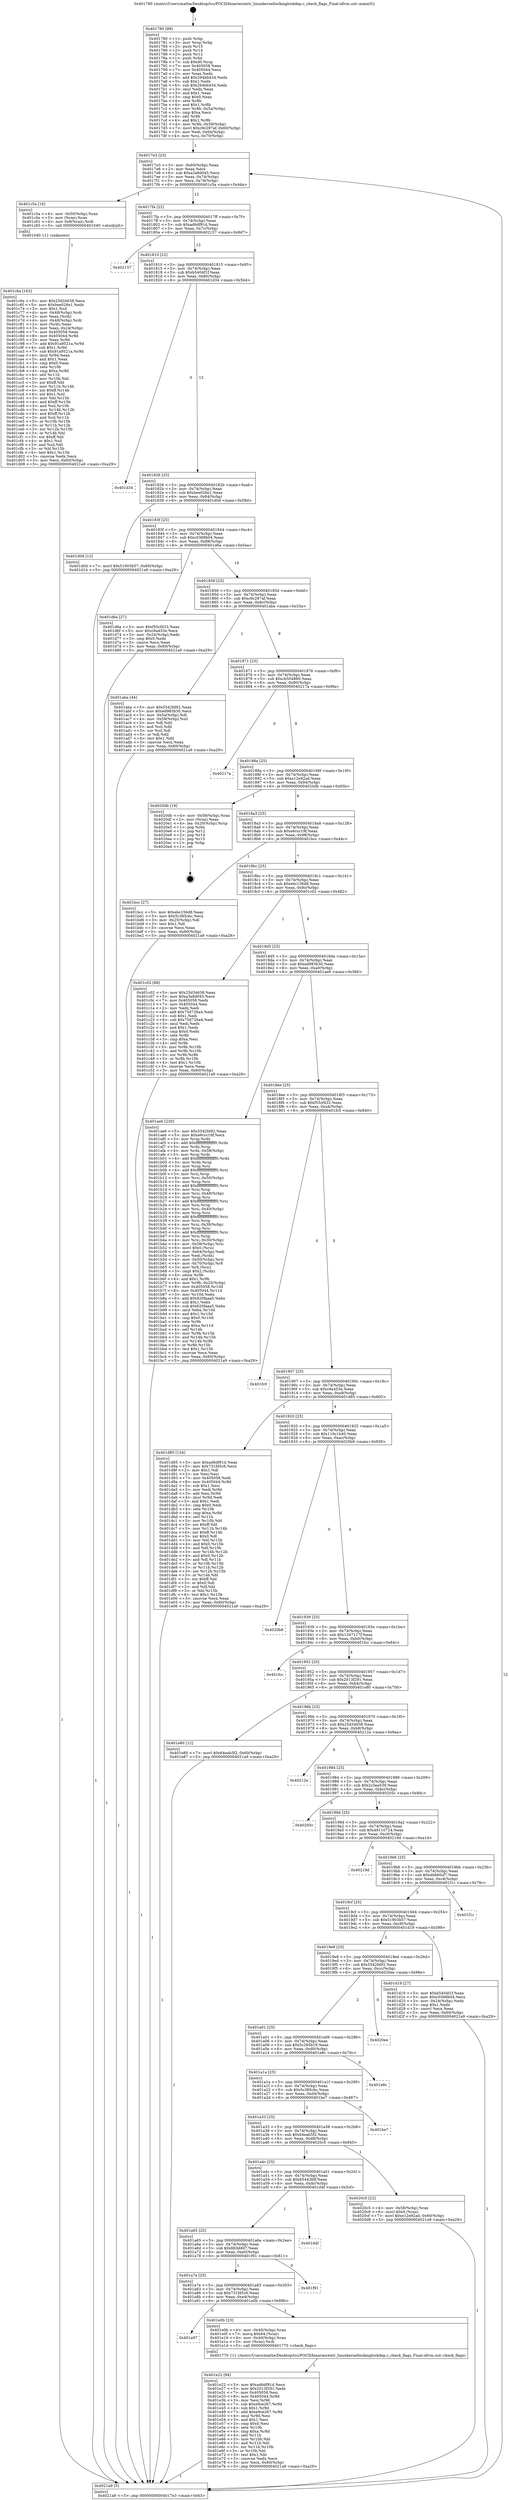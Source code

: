 digraph "0x401780" {
  label = "0x401780 (/mnt/c/Users/mathe/Desktop/tcc/POCII/binaries/extr_linuxkernellockinglockdep.c_check_flags_Final-ollvm.out::main(0))"
  labelloc = "t"
  node[shape=record]

  Entry [label="",width=0.3,height=0.3,shape=circle,fillcolor=black,style=filled]
  "0x4017e3" [label="{
     0x4017e3 [23]\l
     | [instrs]\l
     &nbsp;&nbsp;0x4017e3 \<+3\>: mov -0x60(%rbp),%eax\l
     &nbsp;&nbsp;0x4017e6 \<+2\>: mov %eax,%ecx\l
     &nbsp;&nbsp;0x4017e8 \<+6\>: sub $0xa3a8d045,%ecx\l
     &nbsp;&nbsp;0x4017ee \<+3\>: mov %eax,-0x74(%rbp)\l
     &nbsp;&nbsp;0x4017f1 \<+3\>: mov %ecx,-0x78(%rbp)\l
     &nbsp;&nbsp;0x4017f4 \<+6\>: je 0000000000401c5a \<main+0x4da\>\l
  }"]
  "0x401c5a" [label="{
     0x401c5a [16]\l
     | [instrs]\l
     &nbsp;&nbsp;0x401c5a \<+4\>: mov -0x50(%rbp),%rax\l
     &nbsp;&nbsp;0x401c5e \<+3\>: mov (%rax),%rax\l
     &nbsp;&nbsp;0x401c61 \<+4\>: mov 0x8(%rax),%rdi\l
     &nbsp;&nbsp;0x401c65 \<+5\>: call 0000000000401040 \<atoi@plt\>\l
     | [calls]\l
     &nbsp;&nbsp;0x401040 \{1\} (unknown)\l
  }"]
  "0x4017fa" [label="{
     0x4017fa [22]\l
     | [instrs]\l
     &nbsp;&nbsp;0x4017fa \<+5\>: jmp 00000000004017ff \<main+0x7f\>\l
     &nbsp;&nbsp;0x4017ff \<+3\>: mov -0x74(%rbp),%eax\l
     &nbsp;&nbsp;0x401802 \<+5\>: sub $0xad6df91d,%eax\l
     &nbsp;&nbsp;0x401807 \<+3\>: mov %eax,-0x7c(%rbp)\l
     &nbsp;&nbsp;0x40180a \<+6\>: je 0000000000402157 \<main+0x9d7\>\l
  }"]
  Exit [label="",width=0.3,height=0.3,shape=circle,fillcolor=black,style=filled,peripheries=2]
  "0x402157" [label="{
     0x402157\l
  }", style=dashed]
  "0x401810" [label="{
     0x401810 [22]\l
     | [instrs]\l
     &nbsp;&nbsp;0x401810 \<+5\>: jmp 0000000000401815 \<main+0x95\>\l
     &nbsp;&nbsp;0x401815 \<+3\>: mov -0x74(%rbp),%eax\l
     &nbsp;&nbsp;0x401818 \<+5\>: sub $0xb5404f1f,%eax\l
     &nbsp;&nbsp;0x40181d \<+3\>: mov %eax,-0x80(%rbp)\l
     &nbsp;&nbsp;0x401820 \<+6\>: je 0000000000401d34 \<main+0x5b4\>\l
  }"]
  "0x401e22" [label="{
     0x401e22 [94]\l
     | [instrs]\l
     &nbsp;&nbsp;0x401e22 \<+5\>: mov $0xad6df91d,%ecx\l
     &nbsp;&nbsp;0x401e27 \<+5\>: mov $0x2013f291,%edx\l
     &nbsp;&nbsp;0x401e2c \<+7\>: mov 0x405058,%esi\l
     &nbsp;&nbsp;0x401e33 \<+8\>: mov 0x405044,%r8d\l
     &nbsp;&nbsp;0x401e3b \<+3\>: mov %esi,%r9d\l
     &nbsp;&nbsp;0x401e3e \<+7\>: sub $0xe9ce267,%r9d\l
     &nbsp;&nbsp;0x401e45 \<+4\>: sub $0x1,%r9d\l
     &nbsp;&nbsp;0x401e49 \<+7\>: add $0xe9ce267,%r9d\l
     &nbsp;&nbsp;0x401e50 \<+4\>: imul %r9d,%esi\l
     &nbsp;&nbsp;0x401e54 \<+3\>: and $0x1,%esi\l
     &nbsp;&nbsp;0x401e57 \<+3\>: cmp $0x0,%esi\l
     &nbsp;&nbsp;0x401e5a \<+4\>: sete %r10b\l
     &nbsp;&nbsp;0x401e5e \<+4\>: cmp $0xa,%r8d\l
     &nbsp;&nbsp;0x401e62 \<+4\>: setl %r11b\l
     &nbsp;&nbsp;0x401e66 \<+3\>: mov %r10b,%bl\l
     &nbsp;&nbsp;0x401e69 \<+3\>: and %r11b,%bl\l
     &nbsp;&nbsp;0x401e6c \<+3\>: xor %r11b,%r10b\l
     &nbsp;&nbsp;0x401e6f \<+3\>: or %r10b,%bl\l
     &nbsp;&nbsp;0x401e72 \<+3\>: test $0x1,%bl\l
     &nbsp;&nbsp;0x401e75 \<+3\>: cmovne %edx,%ecx\l
     &nbsp;&nbsp;0x401e78 \<+3\>: mov %ecx,-0x60(%rbp)\l
     &nbsp;&nbsp;0x401e7b \<+5\>: jmp 00000000004021a9 \<main+0xa29\>\l
  }"]
  "0x401d34" [label="{
     0x401d34\l
  }", style=dashed]
  "0x401826" [label="{
     0x401826 [25]\l
     | [instrs]\l
     &nbsp;&nbsp;0x401826 \<+5\>: jmp 000000000040182b \<main+0xab\>\l
     &nbsp;&nbsp;0x40182b \<+3\>: mov -0x74(%rbp),%eax\l
     &nbsp;&nbsp;0x40182e \<+5\>: sub $0xbee026e1,%eax\l
     &nbsp;&nbsp;0x401833 \<+6\>: mov %eax,-0x84(%rbp)\l
     &nbsp;&nbsp;0x401839 \<+6\>: je 0000000000401d0d \<main+0x58d\>\l
  }"]
  "0x401a97" [label="{
     0x401a97\l
  }", style=dashed]
  "0x401d0d" [label="{
     0x401d0d [12]\l
     | [instrs]\l
     &nbsp;&nbsp;0x401d0d \<+7\>: movl $0x51903b57,-0x60(%rbp)\l
     &nbsp;&nbsp;0x401d14 \<+5\>: jmp 00000000004021a9 \<main+0xa29\>\l
  }"]
  "0x40183f" [label="{
     0x40183f [25]\l
     | [instrs]\l
     &nbsp;&nbsp;0x40183f \<+5\>: jmp 0000000000401844 \<main+0xc4\>\l
     &nbsp;&nbsp;0x401844 \<+3\>: mov -0x74(%rbp),%eax\l
     &nbsp;&nbsp;0x401847 \<+5\>: sub $0xc0368b04,%eax\l
     &nbsp;&nbsp;0x40184c \<+6\>: mov %eax,-0x88(%rbp)\l
     &nbsp;&nbsp;0x401852 \<+6\>: je 0000000000401d6a \<main+0x5ea\>\l
  }"]
  "0x401e0b" [label="{
     0x401e0b [23]\l
     | [instrs]\l
     &nbsp;&nbsp;0x401e0b \<+4\>: mov -0x40(%rbp),%rax\l
     &nbsp;&nbsp;0x401e0f \<+7\>: movq $0x64,(%rax)\l
     &nbsp;&nbsp;0x401e16 \<+4\>: mov -0x40(%rbp),%rax\l
     &nbsp;&nbsp;0x401e1a \<+3\>: mov (%rax),%rdi\l
     &nbsp;&nbsp;0x401e1d \<+5\>: call 0000000000401770 \<check_flags\>\l
     | [calls]\l
     &nbsp;&nbsp;0x401770 \{1\} (/mnt/c/Users/mathe/Desktop/tcc/POCII/binaries/extr_linuxkernellockinglockdep.c_check_flags_Final-ollvm.out::check_flags)\l
  }"]
  "0x401d6a" [label="{
     0x401d6a [27]\l
     | [instrs]\l
     &nbsp;&nbsp;0x401d6a \<+5\>: mov $0xf55cf433,%eax\l
     &nbsp;&nbsp;0x401d6f \<+5\>: mov $0xc9a453e,%ecx\l
     &nbsp;&nbsp;0x401d74 \<+3\>: mov -0x24(%rbp),%edx\l
     &nbsp;&nbsp;0x401d77 \<+3\>: cmp $0x0,%edx\l
     &nbsp;&nbsp;0x401d7a \<+3\>: cmove %ecx,%eax\l
     &nbsp;&nbsp;0x401d7d \<+3\>: mov %eax,-0x60(%rbp)\l
     &nbsp;&nbsp;0x401d80 \<+5\>: jmp 00000000004021a9 \<main+0xa29\>\l
  }"]
  "0x401858" [label="{
     0x401858 [25]\l
     | [instrs]\l
     &nbsp;&nbsp;0x401858 \<+5\>: jmp 000000000040185d \<main+0xdd\>\l
     &nbsp;&nbsp;0x40185d \<+3\>: mov -0x74(%rbp),%eax\l
     &nbsp;&nbsp;0x401860 \<+5\>: sub $0xc9c297af,%eax\l
     &nbsp;&nbsp;0x401865 \<+6\>: mov %eax,-0x8c(%rbp)\l
     &nbsp;&nbsp;0x40186b \<+6\>: je 0000000000401aba \<main+0x33a\>\l
  }"]
  "0x401a7e" [label="{
     0x401a7e [25]\l
     | [instrs]\l
     &nbsp;&nbsp;0x401a7e \<+5\>: jmp 0000000000401a83 \<main+0x303\>\l
     &nbsp;&nbsp;0x401a83 \<+3\>: mov -0x74(%rbp),%eax\l
     &nbsp;&nbsp;0x401a86 \<+5\>: sub $0x731fd5c6,%eax\l
     &nbsp;&nbsp;0x401a8b \<+6\>: mov %eax,-0xe4(%rbp)\l
     &nbsp;&nbsp;0x401a91 \<+6\>: je 0000000000401e0b \<main+0x68b\>\l
  }"]
  "0x401aba" [label="{
     0x401aba [44]\l
     | [instrs]\l
     &nbsp;&nbsp;0x401aba \<+5\>: mov $0x5542fd92,%eax\l
     &nbsp;&nbsp;0x401abf \<+5\>: mov $0xed983b30,%ecx\l
     &nbsp;&nbsp;0x401ac4 \<+3\>: mov -0x5a(%rbp),%dl\l
     &nbsp;&nbsp;0x401ac7 \<+4\>: mov -0x59(%rbp),%sil\l
     &nbsp;&nbsp;0x401acb \<+3\>: mov %dl,%dil\l
     &nbsp;&nbsp;0x401ace \<+3\>: and %sil,%dil\l
     &nbsp;&nbsp;0x401ad1 \<+3\>: xor %sil,%dl\l
     &nbsp;&nbsp;0x401ad4 \<+3\>: or %dl,%dil\l
     &nbsp;&nbsp;0x401ad7 \<+4\>: test $0x1,%dil\l
     &nbsp;&nbsp;0x401adb \<+3\>: cmovne %ecx,%eax\l
     &nbsp;&nbsp;0x401ade \<+3\>: mov %eax,-0x60(%rbp)\l
     &nbsp;&nbsp;0x401ae1 \<+5\>: jmp 00000000004021a9 \<main+0xa29\>\l
  }"]
  "0x401871" [label="{
     0x401871 [25]\l
     | [instrs]\l
     &nbsp;&nbsp;0x401871 \<+5\>: jmp 0000000000401876 \<main+0xf6\>\l
     &nbsp;&nbsp;0x401876 \<+3\>: mov -0x74(%rbp),%eax\l
     &nbsp;&nbsp;0x401879 \<+5\>: sub $0xcb504860,%eax\l
     &nbsp;&nbsp;0x40187e \<+6\>: mov %eax,-0x90(%rbp)\l
     &nbsp;&nbsp;0x401884 \<+6\>: je 000000000040217a \<main+0x9fa\>\l
  }"]
  "0x4021a9" [label="{
     0x4021a9 [5]\l
     | [instrs]\l
     &nbsp;&nbsp;0x4021a9 \<+5\>: jmp 00000000004017e3 \<main+0x63\>\l
  }"]
  "0x401780" [label="{
     0x401780 [99]\l
     | [instrs]\l
     &nbsp;&nbsp;0x401780 \<+1\>: push %rbp\l
     &nbsp;&nbsp;0x401781 \<+3\>: mov %rsp,%rbp\l
     &nbsp;&nbsp;0x401784 \<+2\>: push %r15\l
     &nbsp;&nbsp;0x401786 \<+2\>: push %r14\l
     &nbsp;&nbsp;0x401788 \<+2\>: push %r12\l
     &nbsp;&nbsp;0x40178a \<+1\>: push %rbx\l
     &nbsp;&nbsp;0x40178b \<+7\>: sub $0xd0,%rsp\l
     &nbsp;&nbsp;0x401792 \<+7\>: mov 0x405058,%eax\l
     &nbsp;&nbsp;0x401799 \<+7\>: mov 0x405044,%ecx\l
     &nbsp;&nbsp;0x4017a0 \<+2\>: mov %eax,%edx\l
     &nbsp;&nbsp;0x4017a2 \<+6\>: add $0x294bb434,%edx\l
     &nbsp;&nbsp;0x4017a8 \<+3\>: sub $0x1,%edx\l
     &nbsp;&nbsp;0x4017ab \<+6\>: sub $0x294bb434,%edx\l
     &nbsp;&nbsp;0x4017b1 \<+3\>: imul %edx,%eax\l
     &nbsp;&nbsp;0x4017b4 \<+3\>: and $0x1,%eax\l
     &nbsp;&nbsp;0x4017b7 \<+3\>: cmp $0x0,%eax\l
     &nbsp;&nbsp;0x4017ba \<+4\>: sete %r8b\l
     &nbsp;&nbsp;0x4017be \<+4\>: and $0x1,%r8b\l
     &nbsp;&nbsp;0x4017c2 \<+4\>: mov %r8b,-0x5a(%rbp)\l
     &nbsp;&nbsp;0x4017c6 \<+3\>: cmp $0xa,%ecx\l
     &nbsp;&nbsp;0x4017c9 \<+4\>: setl %r8b\l
     &nbsp;&nbsp;0x4017cd \<+4\>: and $0x1,%r8b\l
     &nbsp;&nbsp;0x4017d1 \<+4\>: mov %r8b,-0x59(%rbp)\l
     &nbsp;&nbsp;0x4017d5 \<+7\>: movl $0xc9c297af,-0x60(%rbp)\l
     &nbsp;&nbsp;0x4017dc \<+3\>: mov %edi,-0x64(%rbp)\l
     &nbsp;&nbsp;0x4017df \<+4\>: mov %rsi,-0x70(%rbp)\l
  }"]
  "0x401f91" [label="{
     0x401f91\l
  }", style=dashed]
  "0x40217a" [label="{
     0x40217a\l
  }", style=dashed]
  "0x40188a" [label="{
     0x40188a [25]\l
     | [instrs]\l
     &nbsp;&nbsp;0x40188a \<+5\>: jmp 000000000040188f \<main+0x10f\>\l
     &nbsp;&nbsp;0x40188f \<+3\>: mov -0x74(%rbp),%eax\l
     &nbsp;&nbsp;0x401892 \<+5\>: sub $0xe12e92ad,%eax\l
     &nbsp;&nbsp;0x401897 \<+6\>: mov %eax,-0x94(%rbp)\l
     &nbsp;&nbsp;0x40189d \<+6\>: je 00000000004020db \<main+0x95b\>\l
  }"]
  "0x401a65" [label="{
     0x401a65 [25]\l
     | [instrs]\l
     &nbsp;&nbsp;0x401a65 \<+5\>: jmp 0000000000401a6a \<main+0x2ea\>\l
     &nbsp;&nbsp;0x401a6a \<+3\>: mov -0x74(%rbp),%eax\l
     &nbsp;&nbsp;0x401a6d \<+5\>: sub $0x6fcbbfd7,%eax\l
     &nbsp;&nbsp;0x401a72 \<+6\>: mov %eax,-0xe0(%rbp)\l
     &nbsp;&nbsp;0x401a78 \<+6\>: je 0000000000401f91 \<main+0x811\>\l
  }"]
  "0x4020db" [label="{
     0x4020db [19]\l
     | [instrs]\l
     &nbsp;&nbsp;0x4020db \<+4\>: mov -0x58(%rbp),%rax\l
     &nbsp;&nbsp;0x4020df \<+2\>: mov (%rax),%eax\l
     &nbsp;&nbsp;0x4020e1 \<+4\>: lea -0x20(%rbp),%rsp\l
     &nbsp;&nbsp;0x4020e5 \<+1\>: pop %rbx\l
     &nbsp;&nbsp;0x4020e6 \<+2\>: pop %r12\l
     &nbsp;&nbsp;0x4020e8 \<+2\>: pop %r14\l
     &nbsp;&nbsp;0x4020ea \<+2\>: pop %r15\l
     &nbsp;&nbsp;0x4020ec \<+1\>: pop %rbp\l
     &nbsp;&nbsp;0x4020ed \<+1\>: ret\l
  }"]
  "0x4018a3" [label="{
     0x4018a3 [25]\l
     | [instrs]\l
     &nbsp;&nbsp;0x4018a3 \<+5\>: jmp 00000000004018a8 \<main+0x128\>\l
     &nbsp;&nbsp;0x4018a8 \<+3\>: mov -0x74(%rbp),%eax\l
     &nbsp;&nbsp;0x4018ab \<+5\>: sub $0xe6ccc19f,%eax\l
     &nbsp;&nbsp;0x4018b0 \<+6\>: mov %eax,-0x98(%rbp)\l
     &nbsp;&nbsp;0x4018b6 \<+6\>: je 0000000000401bcc \<main+0x44c\>\l
  }"]
  "0x401d4f" [label="{
     0x401d4f\l
  }", style=dashed]
  "0x401bcc" [label="{
     0x401bcc [27]\l
     | [instrs]\l
     &nbsp;&nbsp;0x401bcc \<+5\>: mov $0xebc156d8,%eax\l
     &nbsp;&nbsp;0x401bd1 \<+5\>: mov $0x5c385cbc,%ecx\l
     &nbsp;&nbsp;0x401bd6 \<+3\>: mov -0x25(%rbp),%dl\l
     &nbsp;&nbsp;0x401bd9 \<+3\>: test $0x1,%dl\l
     &nbsp;&nbsp;0x401bdc \<+3\>: cmovne %ecx,%eax\l
     &nbsp;&nbsp;0x401bdf \<+3\>: mov %eax,-0x60(%rbp)\l
     &nbsp;&nbsp;0x401be2 \<+5\>: jmp 00000000004021a9 \<main+0xa29\>\l
  }"]
  "0x4018bc" [label="{
     0x4018bc [25]\l
     | [instrs]\l
     &nbsp;&nbsp;0x4018bc \<+5\>: jmp 00000000004018c1 \<main+0x141\>\l
     &nbsp;&nbsp;0x4018c1 \<+3\>: mov -0x74(%rbp),%eax\l
     &nbsp;&nbsp;0x4018c4 \<+5\>: sub $0xebc156d8,%eax\l
     &nbsp;&nbsp;0x4018c9 \<+6\>: mov %eax,-0x9c(%rbp)\l
     &nbsp;&nbsp;0x4018cf \<+6\>: je 0000000000401c02 \<main+0x482\>\l
  }"]
  "0x401a4c" [label="{
     0x401a4c [25]\l
     | [instrs]\l
     &nbsp;&nbsp;0x401a4c \<+5\>: jmp 0000000000401a51 \<main+0x2d1\>\l
     &nbsp;&nbsp;0x401a51 \<+3\>: mov -0x74(%rbp),%eax\l
     &nbsp;&nbsp;0x401a54 \<+5\>: sub $0x65443fdf,%eax\l
     &nbsp;&nbsp;0x401a59 \<+6\>: mov %eax,-0xdc(%rbp)\l
     &nbsp;&nbsp;0x401a5f \<+6\>: je 0000000000401d4f \<main+0x5cf\>\l
  }"]
  "0x401c02" [label="{
     0x401c02 [88]\l
     | [instrs]\l
     &nbsp;&nbsp;0x401c02 \<+5\>: mov $0x25d34638,%eax\l
     &nbsp;&nbsp;0x401c07 \<+5\>: mov $0xa3a8d045,%ecx\l
     &nbsp;&nbsp;0x401c0c \<+7\>: mov 0x405058,%edx\l
     &nbsp;&nbsp;0x401c13 \<+7\>: mov 0x405044,%esi\l
     &nbsp;&nbsp;0x401c1a \<+2\>: mov %edx,%edi\l
     &nbsp;&nbsp;0x401c1c \<+6\>: add $0x75d726a4,%edi\l
     &nbsp;&nbsp;0x401c22 \<+3\>: sub $0x1,%edi\l
     &nbsp;&nbsp;0x401c25 \<+6\>: sub $0x75d726a4,%edi\l
     &nbsp;&nbsp;0x401c2b \<+3\>: imul %edi,%edx\l
     &nbsp;&nbsp;0x401c2e \<+3\>: and $0x1,%edx\l
     &nbsp;&nbsp;0x401c31 \<+3\>: cmp $0x0,%edx\l
     &nbsp;&nbsp;0x401c34 \<+4\>: sete %r8b\l
     &nbsp;&nbsp;0x401c38 \<+3\>: cmp $0xa,%esi\l
     &nbsp;&nbsp;0x401c3b \<+4\>: setl %r9b\l
     &nbsp;&nbsp;0x401c3f \<+3\>: mov %r8b,%r10b\l
     &nbsp;&nbsp;0x401c42 \<+3\>: and %r9b,%r10b\l
     &nbsp;&nbsp;0x401c45 \<+3\>: xor %r9b,%r8b\l
     &nbsp;&nbsp;0x401c48 \<+3\>: or %r8b,%r10b\l
     &nbsp;&nbsp;0x401c4b \<+4\>: test $0x1,%r10b\l
     &nbsp;&nbsp;0x401c4f \<+3\>: cmovne %ecx,%eax\l
     &nbsp;&nbsp;0x401c52 \<+3\>: mov %eax,-0x60(%rbp)\l
     &nbsp;&nbsp;0x401c55 \<+5\>: jmp 00000000004021a9 \<main+0xa29\>\l
  }"]
  "0x4018d5" [label="{
     0x4018d5 [25]\l
     | [instrs]\l
     &nbsp;&nbsp;0x4018d5 \<+5\>: jmp 00000000004018da \<main+0x15a\>\l
     &nbsp;&nbsp;0x4018da \<+3\>: mov -0x74(%rbp),%eax\l
     &nbsp;&nbsp;0x4018dd \<+5\>: sub $0xed983b30,%eax\l
     &nbsp;&nbsp;0x4018e2 \<+6\>: mov %eax,-0xa0(%rbp)\l
     &nbsp;&nbsp;0x4018e8 \<+6\>: je 0000000000401ae6 \<main+0x366\>\l
  }"]
  "0x4020c5" [label="{
     0x4020c5 [22]\l
     | [instrs]\l
     &nbsp;&nbsp;0x4020c5 \<+4\>: mov -0x58(%rbp),%rax\l
     &nbsp;&nbsp;0x4020c9 \<+6\>: movl $0x0,(%rax)\l
     &nbsp;&nbsp;0x4020cf \<+7\>: movl $0xe12e92ad,-0x60(%rbp)\l
     &nbsp;&nbsp;0x4020d6 \<+5\>: jmp 00000000004021a9 \<main+0xa29\>\l
  }"]
  "0x401ae6" [label="{
     0x401ae6 [230]\l
     | [instrs]\l
     &nbsp;&nbsp;0x401ae6 \<+5\>: mov $0x5542fd92,%eax\l
     &nbsp;&nbsp;0x401aeb \<+5\>: mov $0xe6ccc19f,%ecx\l
     &nbsp;&nbsp;0x401af0 \<+3\>: mov %rsp,%rdx\l
     &nbsp;&nbsp;0x401af3 \<+4\>: add $0xfffffffffffffff0,%rdx\l
     &nbsp;&nbsp;0x401af7 \<+3\>: mov %rdx,%rsp\l
     &nbsp;&nbsp;0x401afa \<+4\>: mov %rdx,-0x58(%rbp)\l
     &nbsp;&nbsp;0x401afe \<+3\>: mov %rsp,%rdx\l
     &nbsp;&nbsp;0x401b01 \<+4\>: add $0xfffffffffffffff0,%rdx\l
     &nbsp;&nbsp;0x401b05 \<+3\>: mov %rdx,%rsp\l
     &nbsp;&nbsp;0x401b08 \<+3\>: mov %rsp,%rsi\l
     &nbsp;&nbsp;0x401b0b \<+4\>: add $0xfffffffffffffff0,%rsi\l
     &nbsp;&nbsp;0x401b0f \<+3\>: mov %rsi,%rsp\l
     &nbsp;&nbsp;0x401b12 \<+4\>: mov %rsi,-0x50(%rbp)\l
     &nbsp;&nbsp;0x401b16 \<+3\>: mov %rsp,%rsi\l
     &nbsp;&nbsp;0x401b19 \<+4\>: add $0xfffffffffffffff0,%rsi\l
     &nbsp;&nbsp;0x401b1d \<+3\>: mov %rsi,%rsp\l
     &nbsp;&nbsp;0x401b20 \<+4\>: mov %rsi,-0x48(%rbp)\l
     &nbsp;&nbsp;0x401b24 \<+3\>: mov %rsp,%rsi\l
     &nbsp;&nbsp;0x401b27 \<+4\>: add $0xfffffffffffffff0,%rsi\l
     &nbsp;&nbsp;0x401b2b \<+3\>: mov %rsi,%rsp\l
     &nbsp;&nbsp;0x401b2e \<+4\>: mov %rsi,-0x40(%rbp)\l
     &nbsp;&nbsp;0x401b32 \<+3\>: mov %rsp,%rsi\l
     &nbsp;&nbsp;0x401b35 \<+4\>: add $0xfffffffffffffff0,%rsi\l
     &nbsp;&nbsp;0x401b39 \<+3\>: mov %rsi,%rsp\l
     &nbsp;&nbsp;0x401b3c \<+4\>: mov %rsi,-0x38(%rbp)\l
     &nbsp;&nbsp;0x401b40 \<+3\>: mov %rsp,%rsi\l
     &nbsp;&nbsp;0x401b43 \<+4\>: add $0xfffffffffffffff0,%rsi\l
     &nbsp;&nbsp;0x401b47 \<+3\>: mov %rsi,%rsp\l
     &nbsp;&nbsp;0x401b4a \<+4\>: mov %rsi,-0x30(%rbp)\l
     &nbsp;&nbsp;0x401b4e \<+4\>: mov -0x58(%rbp),%rsi\l
     &nbsp;&nbsp;0x401b52 \<+6\>: movl $0x0,(%rsi)\l
     &nbsp;&nbsp;0x401b58 \<+3\>: mov -0x64(%rbp),%edi\l
     &nbsp;&nbsp;0x401b5b \<+2\>: mov %edi,(%rdx)\l
     &nbsp;&nbsp;0x401b5d \<+4\>: mov -0x50(%rbp),%rsi\l
     &nbsp;&nbsp;0x401b61 \<+4\>: mov -0x70(%rbp),%r8\l
     &nbsp;&nbsp;0x401b65 \<+3\>: mov %r8,(%rsi)\l
     &nbsp;&nbsp;0x401b68 \<+3\>: cmpl $0x2,(%rdx)\l
     &nbsp;&nbsp;0x401b6b \<+4\>: setne %r9b\l
     &nbsp;&nbsp;0x401b6f \<+4\>: and $0x1,%r9b\l
     &nbsp;&nbsp;0x401b73 \<+4\>: mov %r9b,-0x25(%rbp)\l
     &nbsp;&nbsp;0x401b77 \<+8\>: mov 0x405058,%r10d\l
     &nbsp;&nbsp;0x401b7f \<+8\>: mov 0x405044,%r11d\l
     &nbsp;&nbsp;0x401b87 \<+3\>: mov %r10d,%ebx\l
     &nbsp;&nbsp;0x401b8a \<+6\>: add $0x620faaa5,%ebx\l
     &nbsp;&nbsp;0x401b90 \<+3\>: sub $0x1,%ebx\l
     &nbsp;&nbsp;0x401b93 \<+6\>: sub $0x620faaa5,%ebx\l
     &nbsp;&nbsp;0x401b99 \<+4\>: imul %ebx,%r10d\l
     &nbsp;&nbsp;0x401b9d \<+4\>: and $0x1,%r10d\l
     &nbsp;&nbsp;0x401ba1 \<+4\>: cmp $0x0,%r10d\l
     &nbsp;&nbsp;0x401ba5 \<+4\>: sete %r9b\l
     &nbsp;&nbsp;0x401ba9 \<+4\>: cmp $0xa,%r11d\l
     &nbsp;&nbsp;0x401bad \<+4\>: setl %r14b\l
     &nbsp;&nbsp;0x401bb1 \<+3\>: mov %r9b,%r15b\l
     &nbsp;&nbsp;0x401bb4 \<+3\>: and %r14b,%r15b\l
     &nbsp;&nbsp;0x401bb7 \<+3\>: xor %r14b,%r9b\l
     &nbsp;&nbsp;0x401bba \<+3\>: or %r9b,%r15b\l
     &nbsp;&nbsp;0x401bbd \<+4\>: test $0x1,%r15b\l
     &nbsp;&nbsp;0x401bc1 \<+3\>: cmovne %ecx,%eax\l
     &nbsp;&nbsp;0x401bc4 \<+3\>: mov %eax,-0x60(%rbp)\l
     &nbsp;&nbsp;0x401bc7 \<+5\>: jmp 00000000004021a9 \<main+0xa29\>\l
  }"]
  "0x4018ee" [label="{
     0x4018ee [25]\l
     | [instrs]\l
     &nbsp;&nbsp;0x4018ee \<+5\>: jmp 00000000004018f3 \<main+0x173\>\l
     &nbsp;&nbsp;0x4018f3 \<+3\>: mov -0x74(%rbp),%eax\l
     &nbsp;&nbsp;0x4018f6 \<+5\>: sub $0xf55cf433,%eax\l
     &nbsp;&nbsp;0x4018fb \<+6\>: mov %eax,-0xa4(%rbp)\l
     &nbsp;&nbsp;0x401901 \<+6\>: je 0000000000401fc0 \<main+0x840\>\l
  }"]
  "0x401c6a" [label="{
     0x401c6a [163]\l
     | [instrs]\l
     &nbsp;&nbsp;0x401c6a \<+5\>: mov $0x25d34638,%ecx\l
     &nbsp;&nbsp;0x401c6f \<+5\>: mov $0xbee026e1,%edx\l
     &nbsp;&nbsp;0x401c74 \<+3\>: mov $0x1,%sil\l
     &nbsp;&nbsp;0x401c77 \<+4\>: mov -0x48(%rbp),%rdi\l
     &nbsp;&nbsp;0x401c7b \<+2\>: mov %eax,(%rdi)\l
     &nbsp;&nbsp;0x401c7d \<+4\>: mov -0x48(%rbp),%rdi\l
     &nbsp;&nbsp;0x401c81 \<+2\>: mov (%rdi),%eax\l
     &nbsp;&nbsp;0x401c83 \<+3\>: mov %eax,-0x24(%rbp)\l
     &nbsp;&nbsp;0x401c86 \<+7\>: mov 0x405058,%eax\l
     &nbsp;&nbsp;0x401c8d \<+8\>: mov 0x405044,%r8d\l
     &nbsp;&nbsp;0x401c95 \<+3\>: mov %eax,%r9d\l
     &nbsp;&nbsp;0x401c98 \<+7\>: add $0x91a9521a,%r9d\l
     &nbsp;&nbsp;0x401c9f \<+4\>: sub $0x1,%r9d\l
     &nbsp;&nbsp;0x401ca3 \<+7\>: sub $0x91a9521a,%r9d\l
     &nbsp;&nbsp;0x401caa \<+4\>: imul %r9d,%eax\l
     &nbsp;&nbsp;0x401cae \<+3\>: and $0x1,%eax\l
     &nbsp;&nbsp;0x401cb1 \<+3\>: cmp $0x0,%eax\l
     &nbsp;&nbsp;0x401cb4 \<+4\>: sete %r10b\l
     &nbsp;&nbsp;0x401cb8 \<+4\>: cmp $0xa,%r8d\l
     &nbsp;&nbsp;0x401cbc \<+4\>: setl %r11b\l
     &nbsp;&nbsp;0x401cc0 \<+3\>: mov %r10b,%bl\l
     &nbsp;&nbsp;0x401cc3 \<+3\>: xor $0xff,%bl\l
     &nbsp;&nbsp;0x401cc6 \<+3\>: mov %r11b,%r14b\l
     &nbsp;&nbsp;0x401cc9 \<+4\>: xor $0xff,%r14b\l
     &nbsp;&nbsp;0x401ccd \<+4\>: xor $0x1,%sil\l
     &nbsp;&nbsp;0x401cd1 \<+3\>: mov %bl,%r15b\l
     &nbsp;&nbsp;0x401cd4 \<+4\>: and $0xff,%r15b\l
     &nbsp;&nbsp;0x401cd8 \<+3\>: and %sil,%r10b\l
     &nbsp;&nbsp;0x401cdb \<+3\>: mov %r14b,%r12b\l
     &nbsp;&nbsp;0x401cde \<+4\>: and $0xff,%r12b\l
     &nbsp;&nbsp;0x401ce2 \<+3\>: and %sil,%r11b\l
     &nbsp;&nbsp;0x401ce5 \<+3\>: or %r10b,%r15b\l
     &nbsp;&nbsp;0x401ce8 \<+3\>: or %r11b,%r12b\l
     &nbsp;&nbsp;0x401ceb \<+3\>: xor %r12b,%r15b\l
     &nbsp;&nbsp;0x401cee \<+3\>: or %r14b,%bl\l
     &nbsp;&nbsp;0x401cf1 \<+3\>: xor $0xff,%bl\l
     &nbsp;&nbsp;0x401cf4 \<+4\>: or $0x1,%sil\l
     &nbsp;&nbsp;0x401cf8 \<+3\>: and %sil,%bl\l
     &nbsp;&nbsp;0x401cfb \<+3\>: or %bl,%r15b\l
     &nbsp;&nbsp;0x401cfe \<+4\>: test $0x1,%r15b\l
     &nbsp;&nbsp;0x401d02 \<+3\>: cmovne %edx,%ecx\l
     &nbsp;&nbsp;0x401d05 \<+3\>: mov %ecx,-0x60(%rbp)\l
     &nbsp;&nbsp;0x401d08 \<+5\>: jmp 00000000004021a9 \<main+0xa29\>\l
  }"]
  "0x401a33" [label="{
     0x401a33 [25]\l
     | [instrs]\l
     &nbsp;&nbsp;0x401a33 \<+5\>: jmp 0000000000401a38 \<main+0x2b8\>\l
     &nbsp;&nbsp;0x401a38 \<+3\>: mov -0x74(%rbp),%eax\l
     &nbsp;&nbsp;0x401a3b \<+5\>: sub $0x64eab5f2,%eax\l
     &nbsp;&nbsp;0x401a40 \<+6\>: mov %eax,-0xd8(%rbp)\l
     &nbsp;&nbsp;0x401a46 \<+6\>: je 00000000004020c5 \<main+0x945\>\l
  }"]
  "0x401fc0" [label="{
     0x401fc0\l
  }", style=dashed]
  "0x401907" [label="{
     0x401907 [25]\l
     | [instrs]\l
     &nbsp;&nbsp;0x401907 \<+5\>: jmp 000000000040190c \<main+0x18c\>\l
     &nbsp;&nbsp;0x40190c \<+3\>: mov -0x74(%rbp),%eax\l
     &nbsp;&nbsp;0x40190f \<+5\>: sub $0xc9a453e,%eax\l
     &nbsp;&nbsp;0x401914 \<+6\>: mov %eax,-0xa8(%rbp)\l
     &nbsp;&nbsp;0x40191a \<+6\>: je 0000000000401d85 \<main+0x605\>\l
  }"]
  "0x401be7" [label="{
     0x401be7\l
  }", style=dashed]
  "0x401d85" [label="{
     0x401d85 [134]\l
     | [instrs]\l
     &nbsp;&nbsp;0x401d85 \<+5\>: mov $0xad6df91d,%eax\l
     &nbsp;&nbsp;0x401d8a \<+5\>: mov $0x731fd5c6,%ecx\l
     &nbsp;&nbsp;0x401d8f \<+2\>: mov $0x1,%dl\l
     &nbsp;&nbsp;0x401d91 \<+2\>: xor %esi,%esi\l
     &nbsp;&nbsp;0x401d93 \<+7\>: mov 0x405058,%edi\l
     &nbsp;&nbsp;0x401d9a \<+8\>: mov 0x405044,%r8d\l
     &nbsp;&nbsp;0x401da2 \<+3\>: sub $0x1,%esi\l
     &nbsp;&nbsp;0x401da5 \<+3\>: mov %edi,%r9d\l
     &nbsp;&nbsp;0x401da8 \<+3\>: add %esi,%r9d\l
     &nbsp;&nbsp;0x401dab \<+4\>: imul %r9d,%edi\l
     &nbsp;&nbsp;0x401daf \<+3\>: and $0x1,%edi\l
     &nbsp;&nbsp;0x401db2 \<+3\>: cmp $0x0,%edi\l
     &nbsp;&nbsp;0x401db5 \<+4\>: sete %r10b\l
     &nbsp;&nbsp;0x401db9 \<+4\>: cmp $0xa,%r8d\l
     &nbsp;&nbsp;0x401dbd \<+4\>: setl %r11b\l
     &nbsp;&nbsp;0x401dc1 \<+3\>: mov %r10b,%bl\l
     &nbsp;&nbsp;0x401dc4 \<+3\>: xor $0xff,%bl\l
     &nbsp;&nbsp;0x401dc7 \<+3\>: mov %r11b,%r14b\l
     &nbsp;&nbsp;0x401dca \<+4\>: xor $0xff,%r14b\l
     &nbsp;&nbsp;0x401dce \<+3\>: xor $0x0,%dl\l
     &nbsp;&nbsp;0x401dd1 \<+3\>: mov %bl,%r15b\l
     &nbsp;&nbsp;0x401dd4 \<+4\>: and $0x0,%r15b\l
     &nbsp;&nbsp;0x401dd8 \<+3\>: and %dl,%r10b\l
     &nbsp;&nbsp;0x401ddb \<+3\>: mov %r14b,%r12b\l
     &nbsp;&nbsp;0x401dde \<+4\>: and $0x0,%r12b\l
     &nbsp;&nbsp;0x401de2 \<+3\>: and %dl,%r11b\l
     &nbsp;&nbsp;0x401de5 \<+3\>: or %r10b,%r15b\l
     &nbsp;&nbsp;0x401de8 \<+3\>: or %r11b,%r12b\l
     &nbsp;&nbsp;0x401deb \<+3\>: xor %r12b,%r15b\l
     &nbsp;&nbsp;0x401dee \<+3\>: or %r14b,%bl\l
     &nbsp;&nbsp;0x401df1 \<+3\>: xor $0xff,%bl\l
     &nbsp;&nbsp;0x401df4 \<+3\>: or $0x0,%dl\l
     &nbsp;&nbsp;0x401df7 \<+2\>: and %dl,%bl\l
     &nbsp;&nbsp;0x401df9 \<+3\>: or %bl,%r15b\l
     &nbsp;&nbsp;0x401dfc \<+4\>: test $0x1,%r15b\l
     &nbsp;&nbsp;0x401e00 \<+3\>: cmovne %ecx,%eax\l
     &nbsp;&nbsp;0x401e03 \<+3\>: mov %eax,-0x60(%rbp)\l
     &nbsp;&nbsp;0x401e06 \<+5\>: jmp 00000000004021a9 \<main+0xa29\>\l
  }"]
  "0x401920" [label="{
     0x401920 [25]\l
     | [instrs]\l
     &nbsp;&nbsp;0x401920 \<+5\>: jmp 0000000000401925 \<main+0x1a5\>\l
     &nbsp;&nbsp;0x401925 \<+3\>: mov -0x74(%rbp),%eax\l
     &nbsp;&nbsp;0x401928 \<+5\>: sub $0x119c1b40,%eax\l
     &nbsp;&nbsp;0x40192d \<+6\>: mov %eax,-0xac(%rbp)\l
     &nbsp;&nbsp;0x401933 \<+6\>: je 00000000004020b9 \<main+0x939\>\l
  }"]
  "0x401a1a" [label="{
     0x401a1a [25]\l
     | [instrs]\l
     &nbsp;&nbsp;0x401a1a \<+5\>: jmp 0000000000401a1f \<main+0x29f\>\l
     &nbsp;&nbsp;0x401a1f \<+3\>: mov -0x74(%rbp),%eax\l
     &nbsp;&nbsp;0x401a22 \<+5\>: sub $0x5c385cbc,%eax\l
     &nbsp;&nbsp;0x401a27 \<+6\>: mov %eax,-0xd4(%rbp)\l
     &nbsp;&nbsp;0x401a2d \<+6\>: je 0000000000401be7 \<main+0x467\>\l
  }"]
  "0x4020b9" [label="{
     0x4020b9\l
  }", style=dashed]
  "0x401939" [label="{
     0x401939 [25]\l
     | [instrs]\l
     &nbsp;&nbsp;0x401939 \<+5\>: jmp 000000000040193e \<main+0x1be\>\l
     &nbsp;&nbsp;0x40193e \<+3\>: mov -0x74(%rbp),%eax\l
     &nbsp;&nbsp;0x401941 \<+5\>: sub $0x1347117f,%eax\l
     &nbsp;&nbsp;0x401946 \<+6\>: mov %eax,-0xb0(%rbp)\l
     &nbsp;&nbsp;0x40194c \<+6\>: je 0000000000401fcc \<main+0x84c\>\l
  }"]
  "0x401e8c" [label="{
     0x401e8c\l
  }", style=dashed]
  "0x401fcc" [label="{
     0x401fcc\l
  }", style=dashed]
  "0x401952" [label="{
     0x401952 [25]\l
     | [instrs]\l
     &nbsp;&nbsp;0x401952 \<+5\>: jmp 0000000000401957 \<main+0x1d7\>\l
     &nbsp;&nbsp;0x401957 \<+3\>: mov -0x74(%rbp),%eax\l
     &nbsp;&nbsp;0x40195a \<+5\>: sub $0x2013f291,%eax\l
     &nbsp;&nbsp;0x40195f \<+6\>: mov %eax,-0xb4(%rbp)\l
     &nbsp;&nbsp;0x401965 \<+6\>: je 0000000000401e80 \<main+0x700\>\l
  }"]
  "0x401a01" [label="{
     0x401a01 [25]\l
     | [instrs]\l
     &nbsp;&nbsp;0x401a01 \<+5\>: jmp 0000000000401a06 \<main+0x286\>\l
     &nbsp;&nbsp;0x401a06 \<+3\>: mov -0x74(%rbp),%eax\l
     &nbsp;&nbsp;0x401a09 \<+5\>: sub $0x5c295b19,%eax\l
     &nbsp;&nbsp;0x401a0e \<+6\>: mov %eax,-0xd0(%rbp)\l
     &nbsp;&nbsp;0x401a14 \<+6\>: je 0000000000401e8c \<main+0x70c\>\l
  }"]
  "0x401e80" [label="{
     0x401e80 [12]\l
     | [instrs]\l
     &nbsp;&nbsp;0x401e80 \<+7\>: movl $0x64eab5f2,-0x60(%rbp)\l
     &nbsp;&nbsp;0x401e87 \<+5\>: jmp 00000000004021a9 \<main+0xa29\>\l
  }"]
  "0x40196b" [label="{
     0x40196b [25]\l
     | [instrs]\l
     &nbsp;&nbsp;0x40196b \<+5\>: jmp 0000000000401970 \<main+0x1f0\>\l
     &nbsp;&nbsp;0x401970 \<+3\>: mov -0x74(%rbp),%eax\l
     &nbsp;&nbsp;0x401973 \<+5\>: sub $0x25d34638,%eax\l
     &nbsp;&nbsp;0x401978 \<+6\>: mov %eax,-0xb8(%rbp)\l
     &nbsp;&nbsp;0x40197e \<+6\>: je 000000000040212a \<main+0x9aa\>\l
  }"]
  "0x4020ee" [label="{
     0x4020ee\l
  }", style=dashed]
  "0x40212a" [label="{
     0x40212a\l
  }", style=dashed]
  "0x401984" [label="{
     0x401984 [25]\l
     | [instrs]\l
     &nbsp;&nbsp;0x401984 \<+5\>: jmp 0000000000401989 \<main+0x209\>\l
     &nbsp;&nbsp;0x401989 \<+3\>: mov -0x74(%rbp),%eax\l
     &nbsp;&nbsp;0x40198c \<+5\>: sub $0x2c3ea539,%eax\l
     &nbsp;&nbsp;0x401991 \<+6\>: mov %eax,-0xbc(%rbp)\l
     &nbsp;&nbsp;0x401997 \<+6\>: je 000000000040205c \<main+0x8dc\>\l
  }"]
  "0x4019e8" [label="{
     0x4019e8 [25]\l
     | [instrs]\l
     &nbsp;&nbsp;0x4019e8 \<+5\>: jmp 00000000004019ed \<main+0x26d\>\l
     &nbsp;&nbsp;0x4019ed \<+3\>: mov -0x74(%rbp),%eax\l
     &nbsp;&nbsp;0x4019f0 \<+5\>: sub $0x5542fd92,%eax\l
     &nbsp;&nbsp;0x4019f5 \<+6\>: mov %eax,-0xcc(%rbp)\l
     &nbsp;&nbsp;0x4019fb \<+6\>: je 00000000004020ee \<main+0x96e\>\l
  }"]
  "0x40205c" [label="{
     0x40205c\l
  }", style=dashed]
  "0x40199d" [label="{
     0x40199d [25]\l
     | [instrs]\l
     &nbsp;&nbsp;0x40199d \<+5\>: jmp 00000000004019a2 \<main+0x222\>\l
     &nbsp;&nbsp;0x4019a2 \<+3\>: mov -0x74(%rbp),%eax\l
     &nbsp;&nbsp;0x4019a5 \<+5\>: sub $0x49110724,%eax\l
     &nbsp;&nbsp;0x4019aa \<+6\>: mov %eax,-0xc0(%rbp)\l
     &nbsp;&nbsp;0x4019b0 \<+6\>: je 000000000040219d \<main+0xa1d\>\l
  }"]
  "0x401d19" [label="{
     0x401d19 [27]\l
     | [instrs]\l
     &nbsp;&nbsp;0x401d19 \<+5\>: mov $0xb5404f1f,%eax\l
     &nbsp;&nbsp;0x401d1e \<+5\>: mov $0xc0368b04,%ecx\l
     &nbsp;&nbsp;0x401d23 \<+3\>: mov -0x24(%rbp),%edx\l
     &nbsp;&nbsp;0x401d26 \<+3\>: cmp $0x1,%edx\l
     &nbsp;&nbsp;0x401d29 \<+3\>: cmovl %ecx,%eax\l
     &nbsp;&nbsp;0x401d2c \<+3\>: mov %eax,-0x60(%rbp)\l
     &nbsp;&nbsp;0x401d2f \<+5\>: jmp 00000000004021a9 \<main+0xa29\>\l
  }"]
  "0x40219d" [label="{
     0x40219d\l
  }", style=dashed]
  "0x4019b6" [label="{
     0x4019b6 [25]\l
     | [instrs]\l
     &nbsp;&nbsp;0x4019b6 \<+5\>: jmp 00000000004019bb \<main+0x23b\>\l
     &nbsp;&nbsp;0x4019bb \<+3\>: mov -0x74(%rbp),%eax\l
     &nbsp;&nbsp;0x4019be \<+5\>: sub $0x4b660cf7,%eax\l
     &nbsp;&nbsp;0x4019c3 \<+6\>: mov %eax,-0xc4(%rbp)\l
     &nbsp;&nbsp;0x4019c9 \<+6\>: je 0000000000401f1c \<main+0x79c\>\l
  }"]
  "0x4019cf" [label="{
     0x4019cf [25]\l
     | [instrs]\l
     &nbsp;&nbsp;0x4019cf \<+5\>: jmp 00000000004019d4 \<main+0x254\>\l
     &nbsp;&nbsp;0x4019d4 \<+3\>: mov -0x74(%rbp),%eax\l
     &nbsp;&nbsp;0x4019d7 \<+5\>: sub $0x51903b57,%eax\l
     &nbsp;&nbsp;0x4019dc \<+6\>: mov %eax,-0xc8(%rbp)\l
     &nbsp;&nbsp;0x4019e2 \<+6\>: je 0000000000401d19 \<main+0x599\>\l
  }"]
  "0x401f1c" [label="{
     0x401f1c\l
  }", style=dashed]
  Entry -> "0x401780" [label=" 1"]
  "0x4017e3" -> "0x401c5a" [label=" 1"]
  "0x4017e3" -> "0x4017fa" [label=" 12"]
  "0x4020db" -> Exit [label=" 1"]
  "0x4017fa" -> "0x402157" [label=" 0"]
  "0x4017fa" -> "0x401810" [label=" 12"]
  "0x4020c5" -> "0x4021a9" [label=" 1"]
  "0x401810" -> "0x401d34" [label=" 0"]
  "0x401810" -> "0x401826" [label=" 12"]
  "0x401e80" -> "0x4021a9" [label=" 1"]
  "0x401826" -> "0x401d0d" [label=" 1"]
  "0x401826" -> "0x40183f" [label=" 11"]
  "0x401e22" -> "0x4021a9" [label=" 1"]
  "0x40183f" -> "0x401d6a" [label=" 1"]
  "0x40183f" -> "0x401858" [label=" 10"]
  "0x401e0b" -> "0x401e22" [label=" 1"]
  "0x401858" -> "0x401aba" [label=" 1"]
  "0x401858" -> "0x401871" [label=" 9"]
  "0x401aba" -> "0x4021a9" [label=" 1"]
  "0x401780" -> "0x4017e3" [label=" 1"]
  "0x4021a9" -> "0x4017e3" [label=" 12"]
  "0x401a7e" -> "0x401e0b" [label=" 1"]
  "0x401871" -> "0x40217a" [label=" 0"]
  "0x401871" -> "0x40188a" [label=" 9"]
  "0x401a7e" -> "0x401a97" [label=" 0"]
  "0x40188a" -> "0x4020db" [label=" 1"]
  "0x40188a" -> "0x4018a3" [label=" 8"]
  "0x401a65" -> "0x401f91" [label=" 0"]
  "0x4018a3" -> "0x401bcc" [label=" 1"]
  "0x4018a3" -> "0x4018bc" [label=" 7"]
  "0x401a65" -> "0x401a7e" [label=" 1"]
  "0x4018bc" -> "0x401c02" [label=" 1"]
  "0x4018bc" -> "0x4018d5" [label=" 6"]
  "0x401a4c" -> "0x401d4f" [label=" 0"]
  "0x4018d5" -> "0x401ae6" [label=" 1"]
  "0x4018d5" -> "0x4018ee" [label=" 5"]
  "0x401ae6" -> "0x4021a9" [label=" 1"]
  "0x401bcc" -> "0x4021a9" [label=" 1"]
  "0x401c02" -> "0x4021a9" [label=" 1"]
  "0x401c5a" -> "0x401c6a" [label=" 1"]
  "0x401c6a" -> "0x4021a9" [label=" 1"]
  "0x401d0d" -> "0x4021a9" [label=" 1"]
  "0x401a4c" -> "0x401a65" [label=" 1"]
  "0x4018ee" -> "0x401fc0" [label=" 0"]
  "0x4018ee" -> "0x401907" [label=" 5"]
  "0x401a33" -> "0x4020c5" [label=" 1"]
  "0x401907" -> "0x401d85" [label=" 1"]
  "0x401907" -> "0x401920" [label=" 4"]
  "0x401a33" -> "0x401a4c" [label=" 1"]
  "0x401920" -> "0x4020b9" [label=" 0"]
  "0x401920" -> "0x401939" [label=" 4"]
  "0x401a1a" -> "0x401be7" [label=" 0"]
  "0x401939" -> "0x401fcc" [label=" 0"]
  "0x401939" -> "0x401952" [label=" 4"]
  "0x401a1a" -> "0x401a33" [label=" 2"]
  "0x401952" -> "0x401e80" [label=" 1"]
  "0x401952" -> "0x40196b" [label=" 3"]
  "0x401a01" -> "0x401e8c" [label=" 0"]
  "0x40196b" -> "0x40212a" [label=" 0"]
  "0x40196b" -> "0x401984" [label=" 3"]
  "0x401a01" -> "0x401a1a" [label=" 2"]
  "0x401984" -> "0x40205c" [label=" 0"]
  "0x401984" -> "0x40199d" [label=" 3"]
  "0x4019e8" -> "0x4020ee" [label=" 0"]
  "0x40199d" -> "0x40219d" [label=" 0"]
  "0x40199d" -> "0x4019b6" [label=" 3"]
  "0x4019e8" -> "0x401a01" [label=" 2"]
  "0x4019b6" -> "0x401f1c" [label=" 0"]
  "0x4019b6" -> "0x4019cf" [label=" 3"]
  "0x401d85" -> "0x4021a9" [label=" 1"]
  "0x4019cf" -> "0x401d19" [label=" 1"]
  "0x4019cf" -> "0x4019e8" [label=" 2"]
  "0x401d19" -> "0x4021a9" [label=" 1"]
  "0x401d6a" -> "0x4021a9" [label=" 1"]
}
